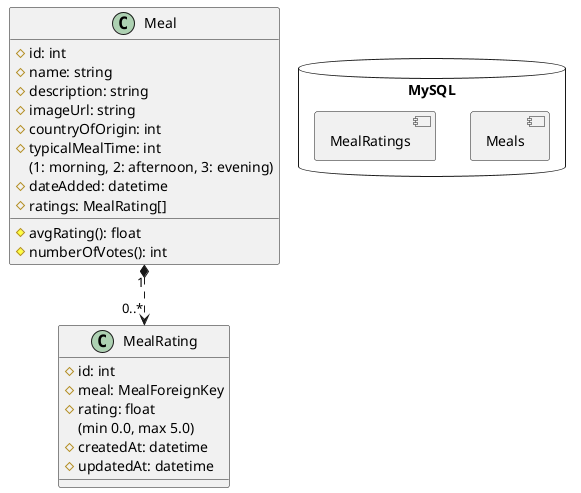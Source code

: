 @startuml classDiagram
allow_mixing
' skinparam ClassAttributeIconSize 0

class Meal{
  # id: int
  # name: string
  # description: string
  # imageUrl: string
  # countryOfOrigin: int
  # typicalMealTime: int
  (1: morning, 2: afternoon, 3: evening)
  # dateAdded: datetime
  # ratings: MealRating[]
  __
  # avgRating(): float
  # numberOfVotes(): int
}

class MealRating {
  # id: int
  # meal: MealForeignKey
  # rating: float
  (min 0.0, max 5.0)
  # createdAt: datetime
  # updatedAt: datetime
  __
}

database MySQL {
  component Meals
  component MealRatings
}

Meal "1" *..> "0..*" MealRating
@enduml
